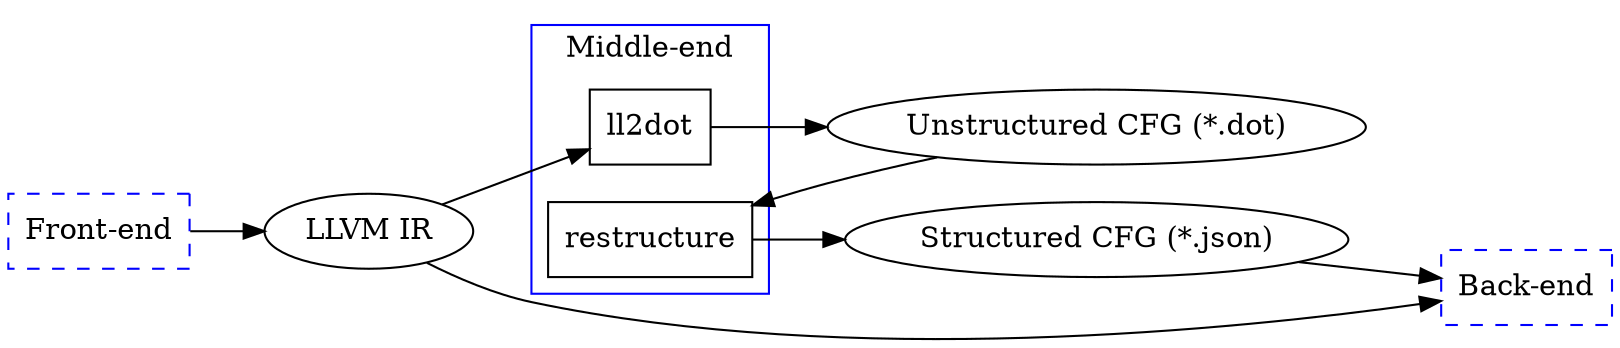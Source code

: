 digraph G {
	rankdir=LR

	// Front-end
	Front [label="Front-end" shape=box style=dashed color=blue]

	// Middle-end
	subgraph cluster {
		label="Middle-end"
		color=blue
		ll2dot [label="ll2dot" shape=box]
		restructure [label="restructure" shape=box]
	}

	// Back-end
	Back [label="Back-end" shape=box style=dashed color=blue]

	// Temporary output.
	tmpll [label="LLVM IR"]
	tmpdot [label="Unstructured CFG (*.dot)"]
	tmpjson [label="Structured CFG (*.json)"]

	// Front-end -> middle-end
	Front -> tmpll
	tmpll -> ll2dot

	// Front-end -> back-end
	tmpll -> Back

	// Middle-end -> back-end
	ll2dot -> tmpdot
	tmpdot -> restructure
	restructure -> tmpjson
	tmpjson -> Back
}
